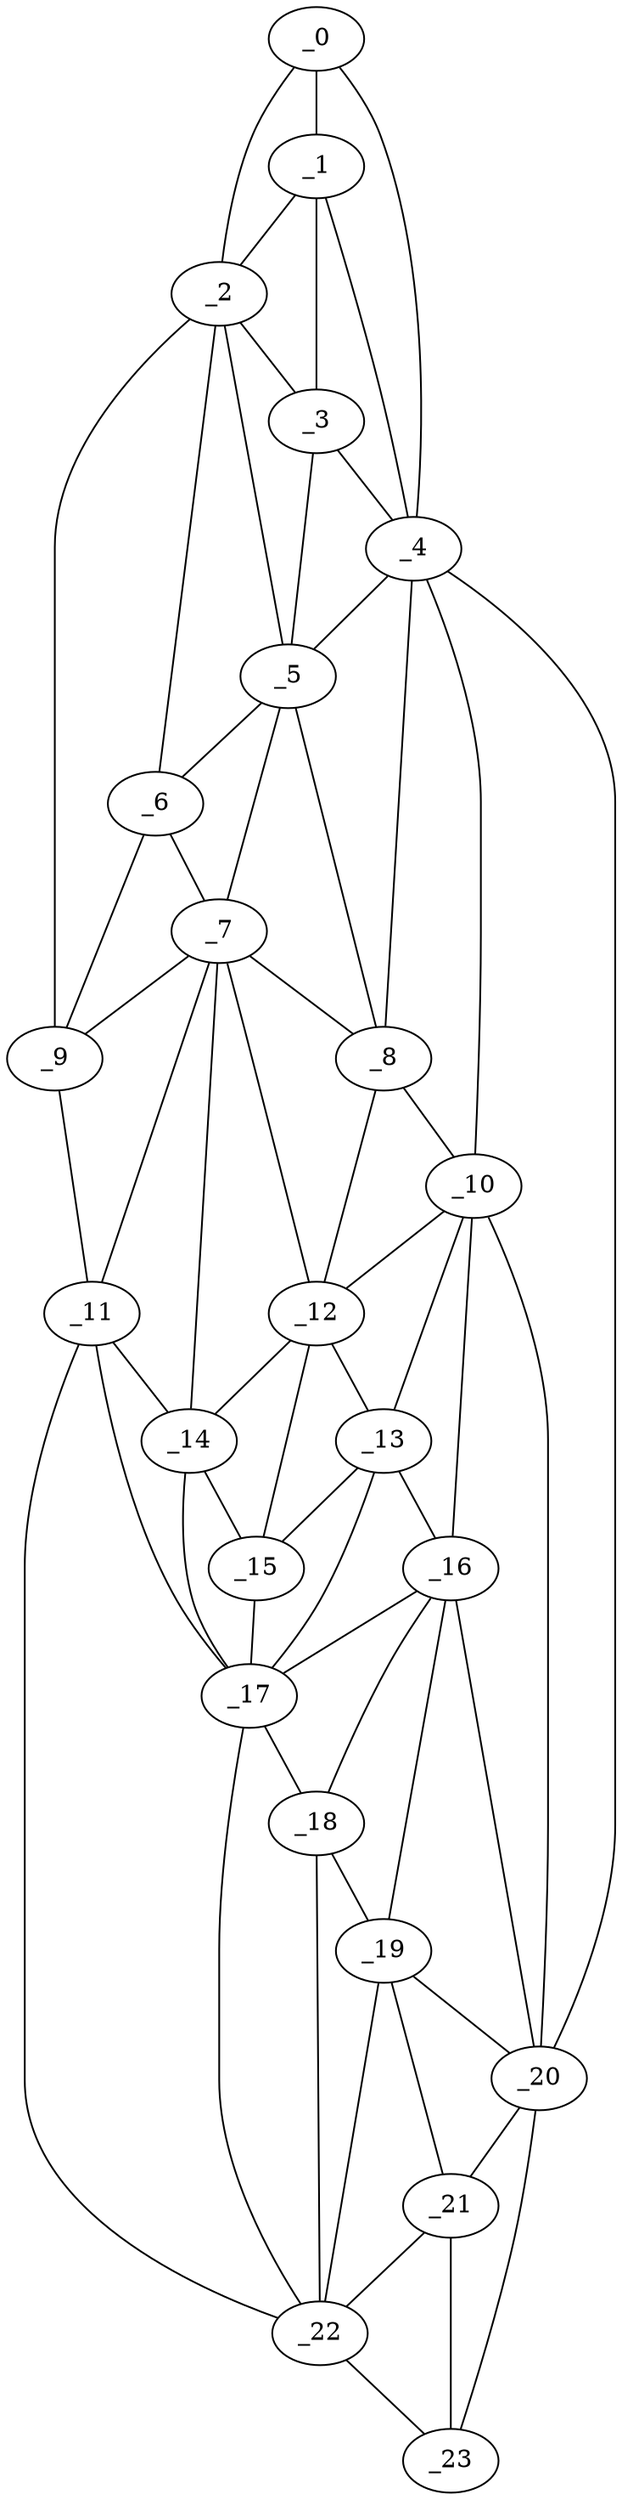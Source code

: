 graph "obj78__30.gxl" {
	_0	 [x=5,
		y=55];
	_1	 [x=14,
		y=55];
	_0 -- _1	 [valence=2];
	_2	 [x=31,
		y=47];
	_0 -- _2	 [valence=1];
	_4	 [x=37,
		y=71];
	_0 -- _4	 [valence=1];
	_1 -- _2	 [valence=2];
	_3	 [x=34,
		y=62];
	_1 -- _3	 [valence=2];
	_1 -- _4	 [valence=2];
	_2 -- _3	 [valence=1];
	_5	 [x=41,
		y=53];
	_2 -- _5	 [valence=1];
	_6	 [x=44,
		y=45];
	_2 -- _6	 [valence=2];
	_9	 [x=72,
		y=39];
	_2 -- _9	 [valence=1];
	_3 -- _4	 [valence=1];
	_3 -- _5	 [valence=2];
	_4 -- _5	 [valence=1];
	_8	 [x=70,
		y=63];
	_4 -- _8	 [valence=2];
	_10	 [x=85,
		y=72];
	_4 -- _10	 [valence=2];
	_20	 [x=119,
		y=85];
	_4 -- _20	 [valence=1];
	_5 -- _6	 [valence=2];
	_7	 [x=68,
		y=50];
	_5 -- _7	 [valence=2];
	_5 -- _8	 [valence=2];
	_6 -- _7	 [valence=2];
	_6 -- _9	 [valence=2];
	_7 -- _8	 [valence=1];
	_7 -- _9	 [valence=2];
	_11	 [x=87,
		y=38];
	_7 -- _11	 [valence=2];
	_12	 [x=87,
		y=67];
	_7 -- _12	 [valence=2];
	_14	 [x=95,
		y=49];
	_7 -- _14	 [valence=2];
	_8 -- _10	 [valence=2];
	_8 -- _12	 [valence=2];
	_9 -- _11	 [valence=1];
	_10 -- _12	 [valence=2];
	_13	 [x=91,
		y=70];
	_10 -- _13	 [valence=1];
	_16	 [x=106,
		y=78];
	_10 -- _16	 [valence=1];
	_10 -- _20	 [valence=2];
	_11 -- _14	 [valence=1];
	_17	 [x=109,
		y=56];
	_11 -- _17	 [valence=1];
	_22	 [x=126,
		y=65];
	_11 -- _22	 [valence=1];
	_12 -- _13	 [valence=2];
	_12 -- _14	 [valence=2];
	_15	 [x=102,
		y=54];
	_12 -- _15	 [valence=2];
	_13 -- _15	 [valence=2];
	_13 -- _16	 [valence=2];
	_13 -- _17	 [valence=2];
	_14 -- _15	 [valence=2];
	_14 -- _17	 [valence=2];
	_15 -- _17	 [valence=2];
	_16 -- _17	 [valence=2];
	_18	 [x=112,
		y=58];
	_16 -- _18	 [valence=2];
	_19	 [x=117,
		y=72];
	_16 -- _19	 [valence=1];
	_16 -- _20	 [valence=2];
	_17 -- _18	 [valence=2];
	_17 -- _22	 [valence=2];
	_18 -- _19	 [valence=2];
	_18 -- _22	 [valence=2];
	_19 -- _20	 [valence=2];
	_21	 [x=124,
		y=80];
	_19 -- _21	 [valence=2];
	_19 -- _22	 [valence=2];
	_20 -- _21	 [valence=2];
	_23	 [x=126,
		y=86];
	_20 -- _23	 [valence=1];
	_21 -- _22	 [valence=1];
	_21 -- _23	 [valence=1];
	_22 -- _23	 [valence=1];
}
